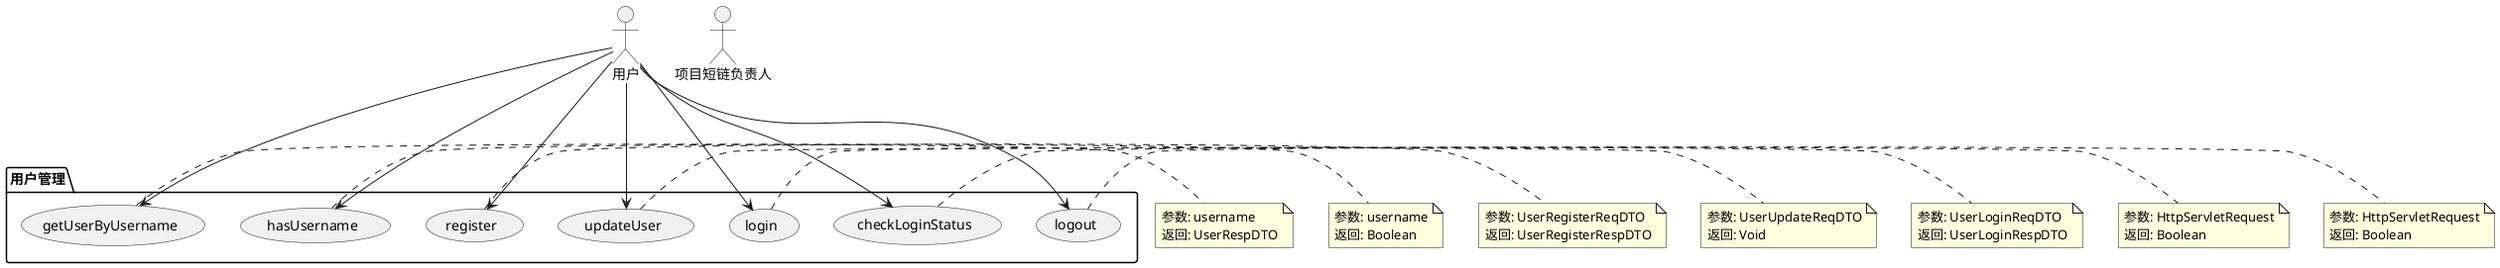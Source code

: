 @startuml

:项目短链负责人: as u1
:用户: as u2

package 用户管理 {
    usecase getUserByUsername
    usecase hasUsername
    usecase register
    usecase updateUser
    usecase login
    usecase checkLoginStatus
    usecase logout
}

u2--->getUserByUsername
u2--->hasUsername
u2--->register
u2--->updateUser
u2--->login
u2--->checkLoginStatus
u2--->logout

note right of getUserByUsername
    参数: username
    返回: UserRespDTO
end note

note right of hasUsername
    参数: username
    返回: Boolean
end note

note right of register
    参数: UserRegisterReqDTO
    返回: UserRegisterRespDTO
end note

note right of updateUser
    参数: UserUpdateReqDTO
    返回: Void
end note

note right of login
    参数: UserLoginReqDTO
    返回: UserLoginRespDTO
end note

note right of checkLoginStatus
    参数: HttpServletRequest
    返回: Boolean
end note

note right of logout
    参数: HttpServletRequest
    返回: Boolean
end note

@enduml
